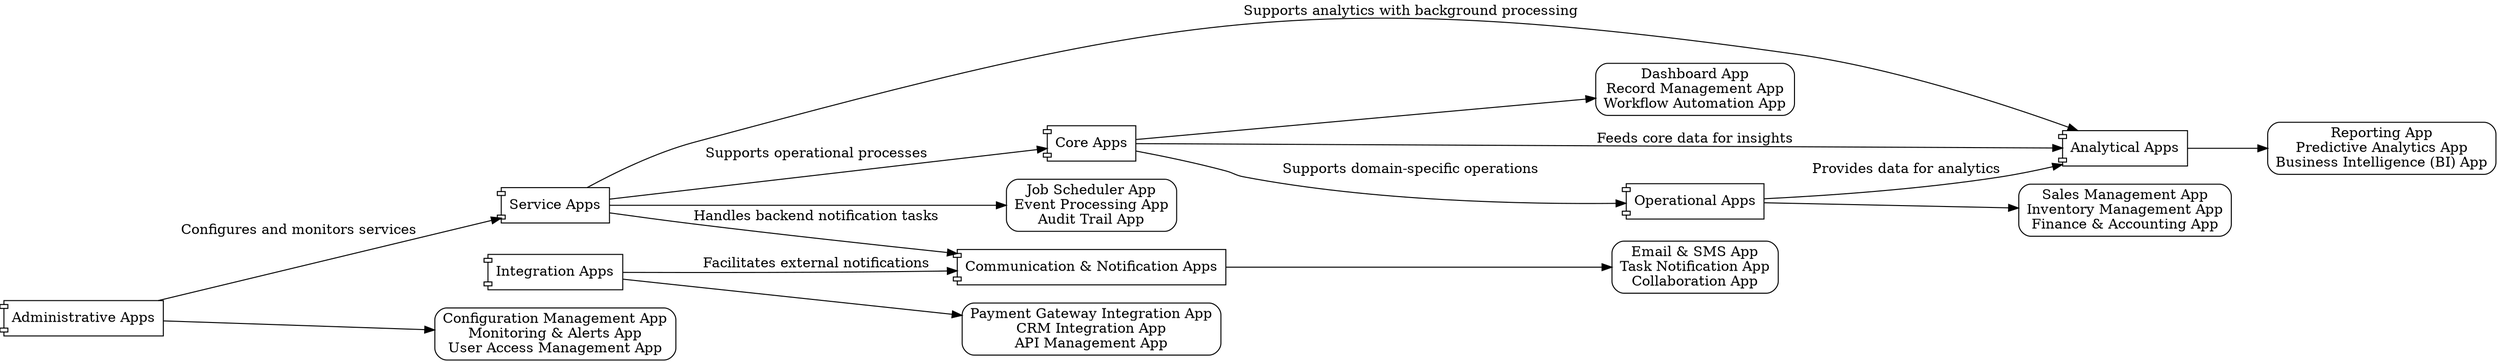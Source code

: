digraph DanaCore {
    rankdir=LR;
    node [shape=box, style=rounded];

    // Categories
    CoreApps [label="Core Apps", shape=component];
    OperationalApps [label="Operational Apps", shape=component];
    AdministrativeApps [label="Administrative Apps", shape=component];
    AnalyticalApps [label="Analytical Apps", shape=component];
    IntegrationApps [label="Integration Apps", shape=component];
    CommunicationApps [label="Communication & Notification Apps", shape=component];
    ServiceApps [label="Service Apps", shape=component];

    // Subcategories
    CoreAppsSub [label="Dashboard App\nRecord Management App\nWorkflow Automation App", shape=polygon];
    OperationalAppsSub [label="Sales Management App\nInventory Management App\nFinance & Accounting App", shape=polygon];
    AdministrativeAppsSub [label="Configuration Management App\nMonitoring & Alerts App\nUser Access Management App", shape=polygon];
    AnalyticalAppsSub [label="Reporting App\nPredictive Analytics App\nBusiness Intelligence (BI) App", shape=polygon];
    IntegrationAppsSub [label="Payment Gateway Integration App\nCRM Integration App\nAPI Management App", shape=polygon];
    CommunicationAppsSub [label="Email & SMS App\nTask Notification App\nCollaboration App", shape=polygon];
    ServiceAppsSub [label="Job Scheduler App\nEvent Processing App\nAudit Trail App", shape=polygon];

    // Category Relationships
    CoreApps -> OperationalApps [label="Supports domain-specific operations"];
    OperationalApps -> AnalyticalApps [label="Provides data for analytics"];
    CoreApps -> AnalyticalApps [label="Feeds core data for insights"];
    AdministrativeApps -> ServiceApps [label="Configures and monitors services"];
    IntegrationApps -> CommunicationApps [label="Facilitates external notifications"];
    ServiceApps -> CommunicationApps [label="Handles backend notification tasks"];
    ServiceApps -> AnalyticalApps [label="Supports analytics with background processing"];
    ServiceApps -> CoreApps [label="Supports operational processes"];
    
    // Subcategory Relationships
    CoreApps -> CoreAppsSub;
    OperationalApps -> OperationalAppsSub;
    AdministrativeApps -> AdministrativeAppsSub;
    AnalyticalApps -> AnalyticalAppsSub;
    IntegrationApps -> IntegrationAppsSub;
    CommunicationApps -> CommunicationAppsSub;
    ServiceApps -> ServiceAppsSub;
}
